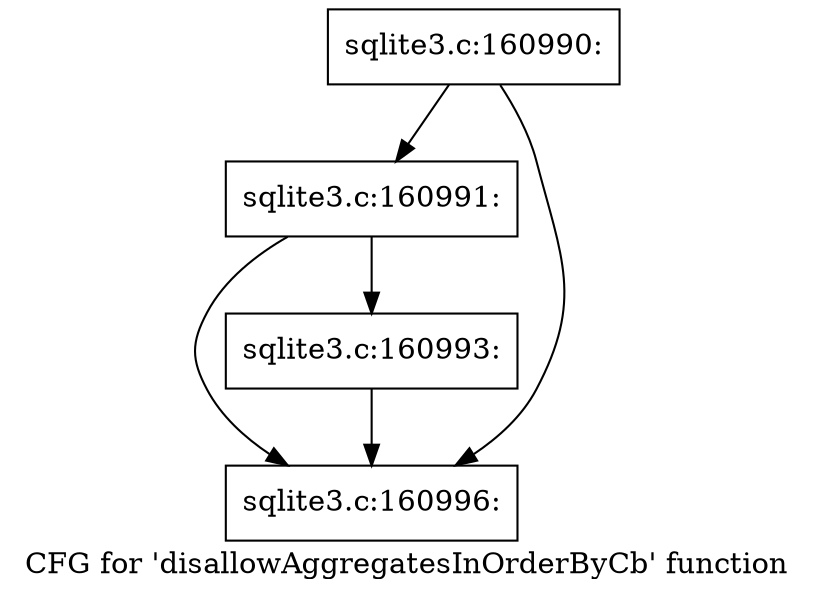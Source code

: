 digraph "CFG for 'disallowAggregatesInOrderByCb' function" {
	label="CFG for 'disallowAggregatesInOrderByCb' function";

	Node0x55c0f9356cd0 [shape=record,label="{sqlite3.c:160990:}"];
	Node0x55c0f9356cd0 -> Node0x55c0f9357770;
	Node0x55c0f9356cd0 -> Node0x55c0f9357220;
	Node0x55c0f9357770 [shape=record,label="{sqlite3.c:160991:}"];
	Node0x55c0f9357770 -> Node0x55c0f9357da0;
	Node0x55c0f9357770 -> Node0x55c0f9357220;
	Node0x55c0f9357da0 [shape=record,label="{sqlite3.c:160993:}"];
	Node0x55c0f9357da0 -> Node0x55c0f9357220;
	Node0x55c0f9357220 [shape=record,label="{sqlite3.c:160996:}"];
}
